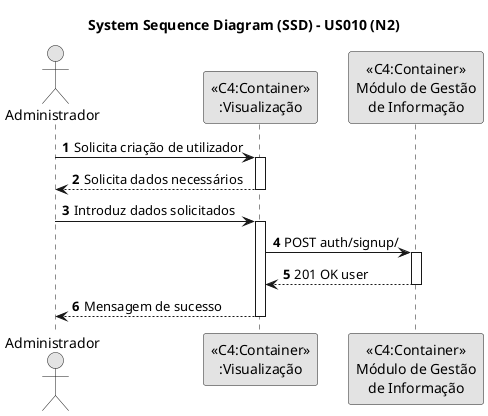 @startuml
skinparam monochrome true
skinparam packageStyle rectangle
skinparam shadowing false

title System Sequence Diagram (SSD) - US010 (N2)

autonumber

actor "Administrador"

"Administrador" -> "<<C4:Container>>\n:Visualização": Solicita criação de utilizador
activate "<<C4:Container>>\n:Visualização"
"<<C4:Container>>\n:Visualização" --> "Administrador": Solicita dados necessários
deactivate "<<C4:Container>>\n:Visualização"

"Administrador" -> "<<C4:Container>>\n:Visualização": Introduz dados solicitados
activate "<<C4:Container>>\n:Visualização"
"<<C4:Container>>\n:Visualização" -> "<<C4:Container>>\nMódulo de Gestão\nde Informação": POST auth/signup/
activate "<<C4:Container>>\nMódulo de Gestão\nde Informação"
"<<C4:Container>>\nMódulo de Gestão\nde Informação" --> "<<C4:Container>>\n:Visualização": 201 OK user
deactivate "<<C4:Container>>\nMódulo de Gestão\nde Informação"
"Administrador" <-- "<<C4:Container>>\n:Visualização": Mensagem de sucesso
deactivate "<<C4:Container>>\n:Visualização"

@enduml